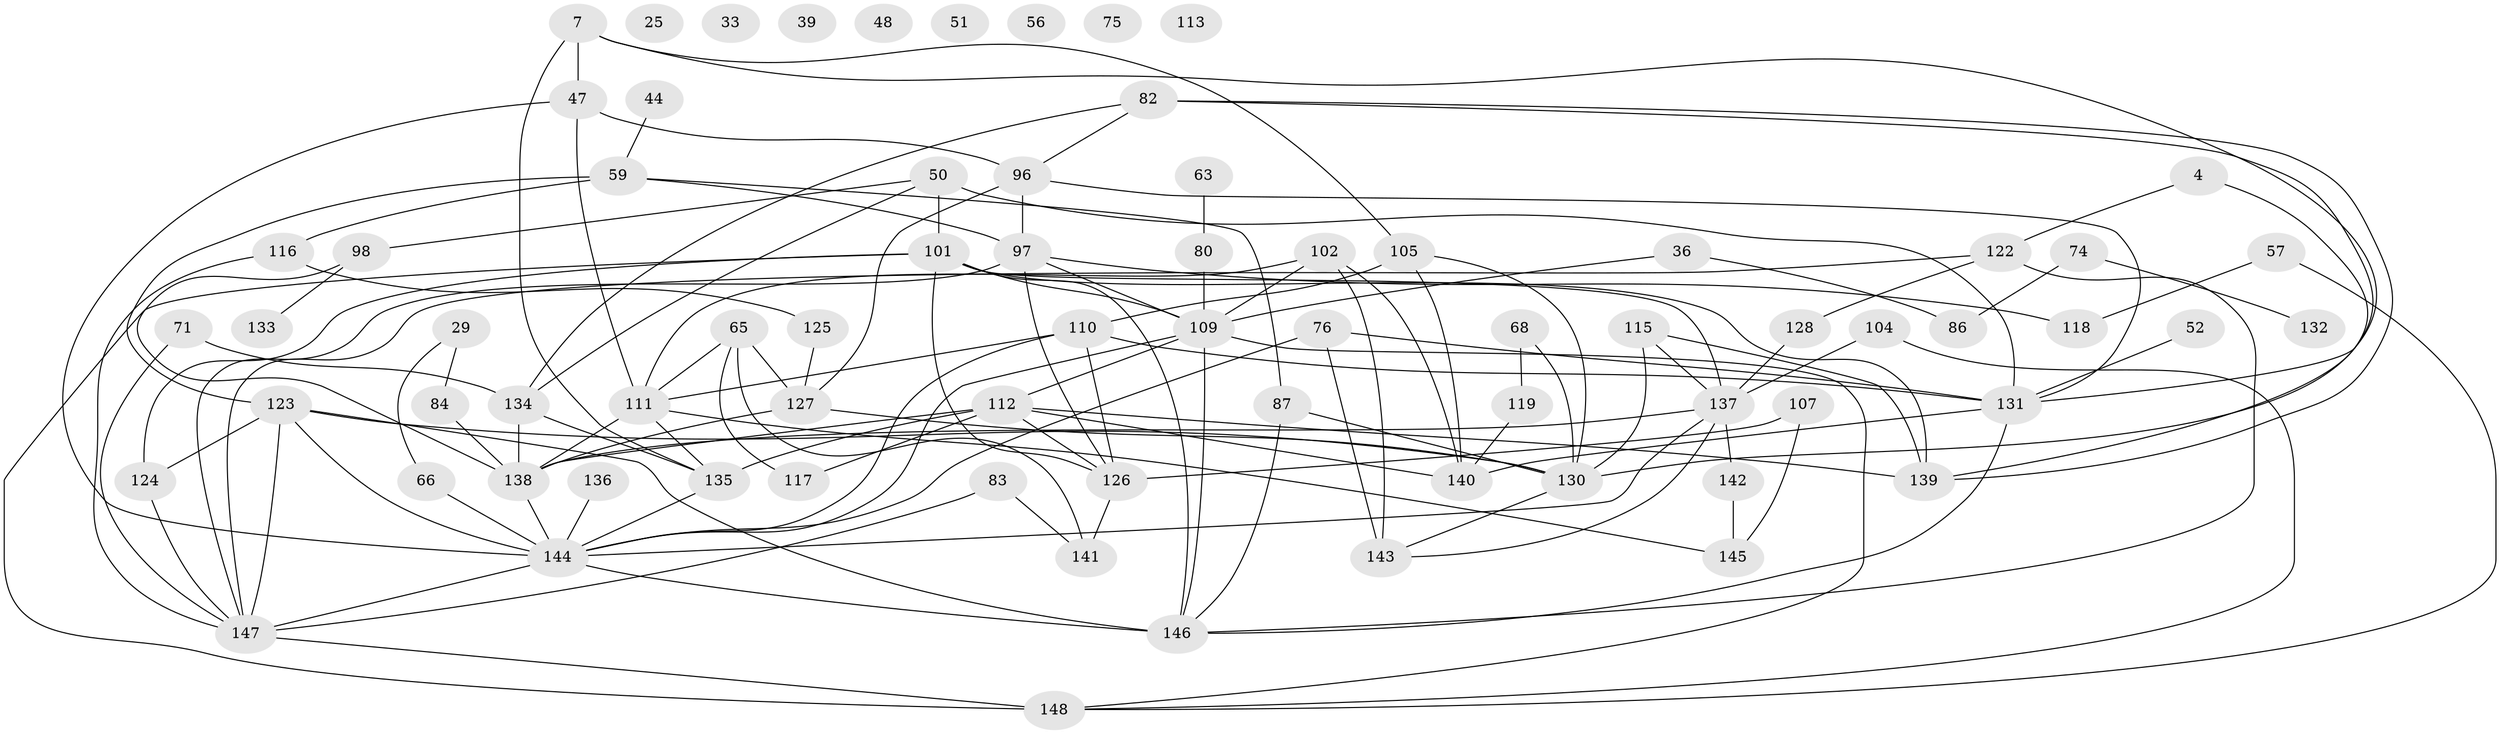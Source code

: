// original degree distribution, {4: 0.17567567567567569, 2: 0.2702702702702703, 3: 0.22972972972972974, 5: 0.0945945945945946, 1: 0.08783783783783784, 0: 0.05405405405405406, 7: 0.033783783783783786, 6: 0.033783783783783786, 8: 0.02027027027027027}
// Generated by graph-tools (version 1.1) at 2025/39/03/09/25 04:39:53]
// undirected, 74 vertices, 130 edges
graph export_dot {
graph [start="1"]
  node [color=gray90,style=filled];
  4;
  7;
  25;
  29;
  33;
  36;
  39;
  44;
  47 [super="+18"];
  48;
  50;
  51;
  52;
  56;
  57;
  59;
  63;
  65 [super="+28"];
  66;
  68;
  71;
  74;
  75;
  76;
  80;
  82;
  83;
  84;
  86;
  87;
  96 [super="+14"];
  97 [super="+93"];
  98;
  101 [super="+49+95"];
  102 [super="+54"];
  104;
  105 [super="+103"];
  107;
  109 [super="+85"];
  110 [super="+89"];
  111;
  112 [super="+106"];
  113;
  115 [super="+19"];
  116;
  117;
  118;
  119;
  122;
  123 [super="+22+114"];
  124;
  125;
  126 [super="+11+12+1+120"];
  127;
  128 [super="+53"];
  130 [super="+35"];
  131 [super="+10+8+91+15"];
  132;
  133;
  134 [super="+60"];
  135 [super="+61+94"];
  136;
  137 [super="+99"];
  138 [super="+6+17+79+108"];
  139 [super="+88"];
  140 [super="+30+37+70+62"];
  141 [super="+45"];
  142;
  143 [super="+46+67+69"];
  144 [super="+121+100"];
  145;
  146 [super="+26"];
  147 [super="+129"];
  148 [super="+42"];
  4 -- 122;
  4 -- 139;
  7 -- 47 [weight=2];
  7 -- 105;
  7 -- 131;
  7 -- 135;
  29 -- 66;
  29 -- 84;
  36 -- 86;
  36 -- 109;
  44 -- 59;
  47 -- 111;
  47 -- 96;
  47 -- 144;
  50 -- 98;
  50 -- 101 [weight=2];
  50 -- 131;
  50 -- 134;
  52 -- 131;
  57 -- 118;
  57 -- 148;
  59 -- 87;
  59 -- 97;
  59 -- 116;
  59 -- 123 [weight=2];
  63 -- 80;
  65 -- 117;
  65 -- 127;
  65 -- 141;
  65 -- 111;
  66 -- 144;
  68 -- 119;
  68 -- 130;
  71 -- 147;
  71 -- 134;
  74 -- 86;
  74 -- 132;
  76 -- 131;
  76 -- 143;
  76 -- 144 [weight=2];
  80 -- 109;
  82 -- 96;
  82 -- 130;
  82 -- 134;
  82 -- 139;
  83 -- 147;
  83 -- 141;
  84 -- 138;
  87 -- 130;
  87 -- 146;
  96 -- 97;
  96 -- 127;
  96 -- 131;
  97 -- 118;
  97 -- 126 [weight=2];
  97 -- 147;
  97 -- 109;
  98 -- 133;
  98 -- 138;
  101 -- 137;
  101 -- 139;
  101 -- 148 [weight=2];
  101 -- 109;
  101 -- 146;
  101 -- 124;
  101 -- 126;
  102 -- 111 [weight=2];
  102 -- 109 [weight=2];
  102 -- 143 [weight=2];
  102 -- 140;
  104 -- 148;
  104 -- 137;
  105 -- 110 [weight=2];
  105 -- 140;
  105 -- 130;
  107 -- 145;
  107 -- 126;
  109 -- 112 [weight=3];
  109 -- 144 [weight=3];
  109 -- 148;
  109 -- 146;
  110 -- 126 [weight=3];
  110 -- 111;
  110 -- 144;
  110 -- 131;
  111 -- 135;
  111 -- 145;
  111 -- 138;
  112 -- 126 [weight=3];
  112 -- 139;
  112 -- 140;
  112 -- 117;
  112 -- 138;
  112 -- 135;
  115 -- 130 [weight=2];
  115 -- 137;
  115 -- 139;
  116 -- 125;
  116 -- 147;
  119 -- 140;
  122 -- 128;
  122 -- 146;
  122 -- 147;
  123 -- 124 [weight=2];
  123 -- 146 [weight=3];
  123 -- 130;
  123 -- 144;
  123 -- 147;
  124 -- 147;
  125 -- 127;
  126 -- 141 [weight=2];
  127 -- 130;
  127 -- 138;
  128 -- 137;
  130 -- 143;
  131 -- 146;
  131 -- 140;
  134 -- 138;
  134 -- 135;
  135 -- 144;
  136 -- 144;
  137 -- 144;
  137 -- 138;
  137 -- 142;
  137 -- 143;
  138 -- 144 [weight=3];
  142 -- 145;
  144 -- 146;
  144 -- 147;
  147 -- 148;
}
